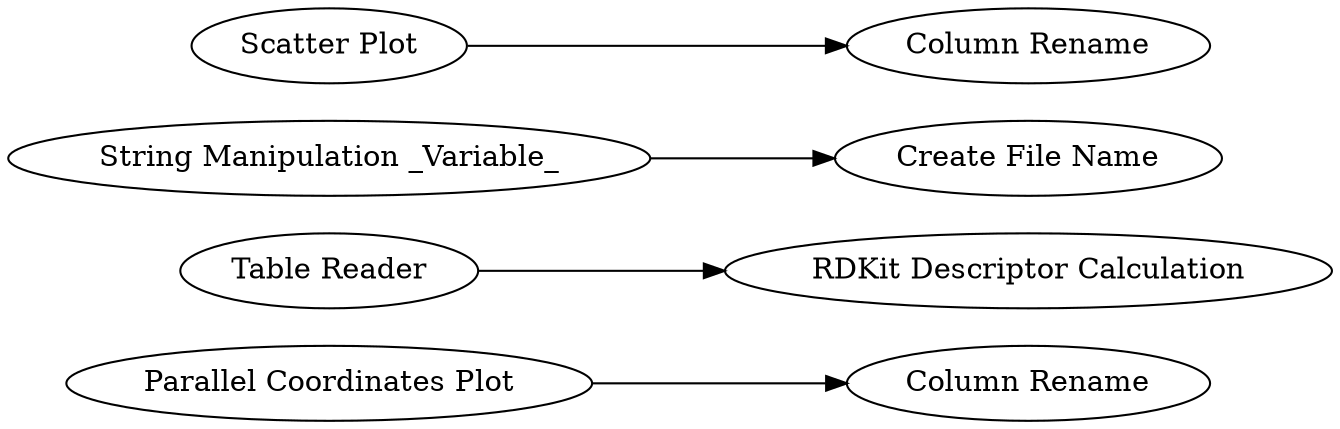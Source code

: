 digraph {
	"-4930001721779130434_282" [label="Column Rename"]
	"-4930001721779130434_87" [label="RDKit Descriptor Calculation"]
	"-4930001721779130434_37" [label="Create File Name"]
	"-4930001721779130434_280" [label="Scatter Plot"]
	"-4930001721779130434_488" [label="Table Reader"]
	"-4930001721779130434_279" [label="Parallel Coordinates Plot"]
	"-4930001721779130434_283" [label="Column Rename"]
	"-4930001721779130434_49" [label="String Manipulation _Variable_"]
	"-4930001721779130434_280" -> "-4930001721779130434_283"
	"-4930001721779130434_488" -> "-4930001721779130434_87"
	"-4930001721779130434_279" -> "-4930001721779130434_282"
	"-4930001721779130434_49" -> "-4930001721779130434_37"
	rankdir=LR
}
